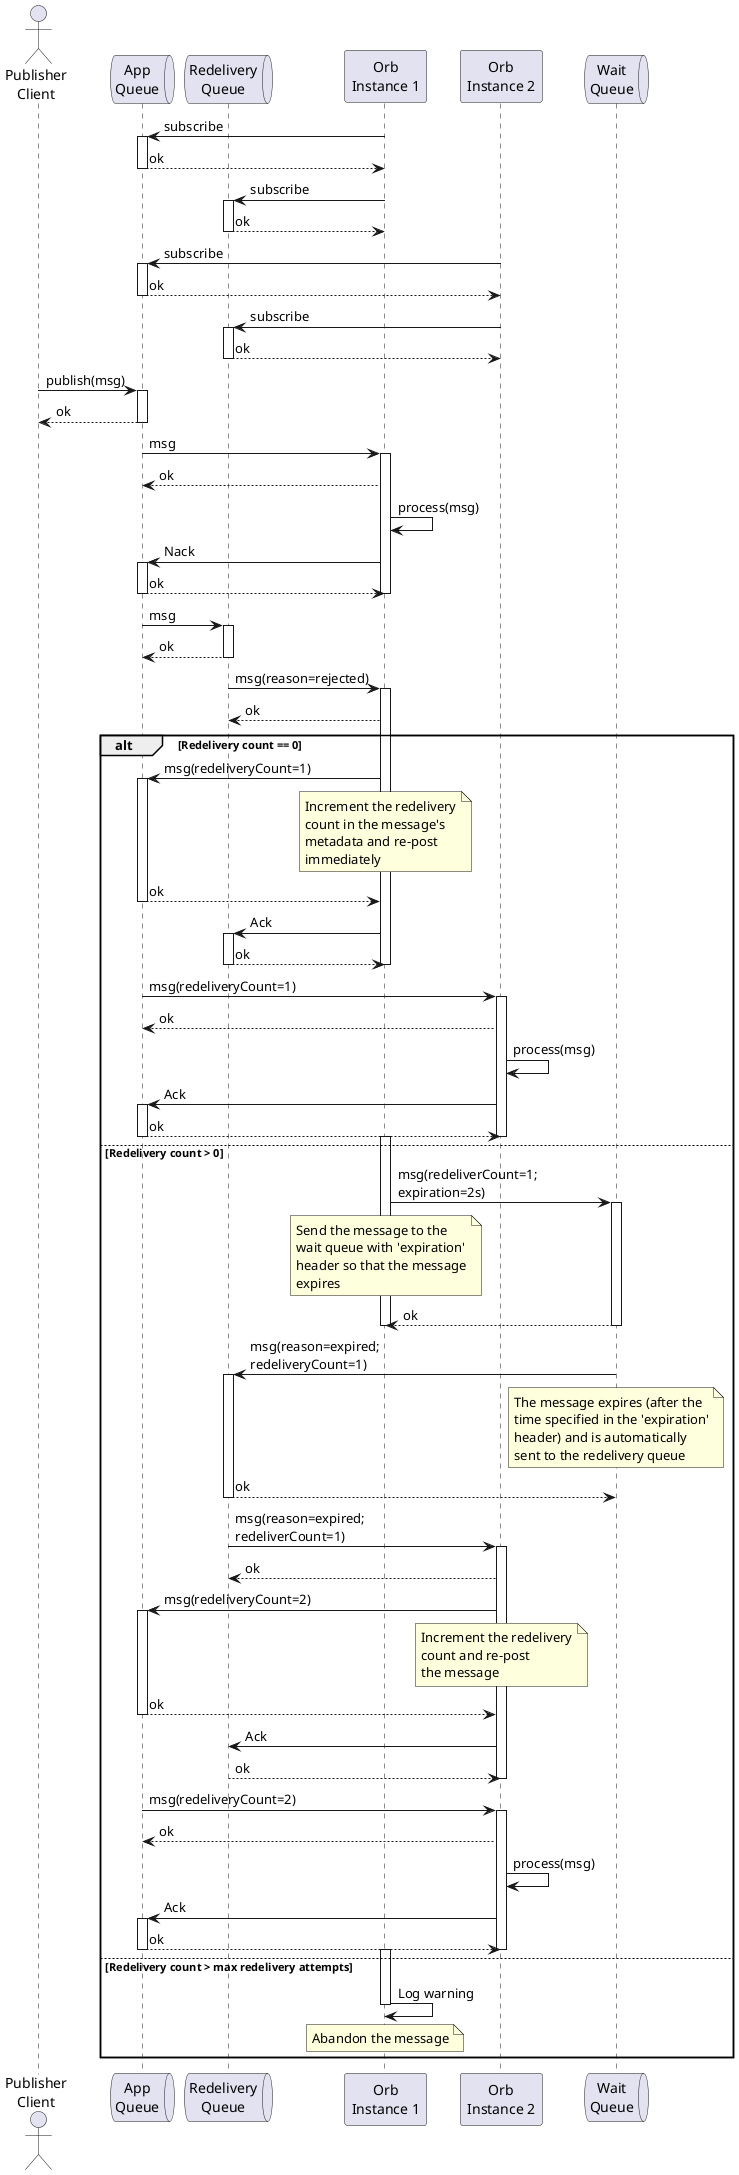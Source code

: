 @startuml
'https://plantuml.com/sequence-diagram

actor "Publisher\nClient" as client

queue "App\nQueue" as queue1
queue "Redelivery\nQueue" as redeliveryQueue

participant "Orb\nInstance 1" as service1
participant "Orb\nInstance 2" as service2

queue "Wait\nQueue" as waitQueue

service1 -> queue1: subscribe
activate queue1
  queue1 --> service1: ok
deactivate queue1

service1 -> redeliveryQueue: subscribe
activate redeliveryQueue
  redeliveryQueue --> service1: ok
deactivate redeliveryQueue

service2 -> queue1: subscribe
activate queue1
  queue1 --> service2: ok
deactivate queue1

service2 -> redeliveryQueue: subscribe
activate redeliveryQueue
  redeliveryQueue --> service2: ok
deactivate redeliveryQueue

client -> queue1: publish(msg)
activate queue1
  queue1 --> client: ok
deactivate queue1

queue1 -> service1: msg

activate service1
service1 --> queue1: ok
service1 -> service1: process(msg)

service1 -> queue1: Nack
activate queue1
queue1 --> service1: ok
deactivate queue1
deactivate service1

queue1 -> redeliveryQueue: msg
activate redeliveryQueue
redeliveryQueue --> queue1: ok
deactivate redeliveryQueue

redeliveryQueue -> service1: msg(reason=rejected)
activate service1

service1 --> redeliveryQueue: ok

alt Redelivery count == 0
  service1 -> queue1: msg(redeliveryCount=1)

  note over service1
  Increment the redelivery
  count in the message's
  metadata and re-post
  immediately
  end note

  activate queue1
  queue1 --> service1: ok
  deactivate queue1

  service1 -> redeliveryQueue: Ack
  activate redeliveryQueue
  redeliveryQueue --> service1: ok
  deactivate redeliveryQueue
  deactivate service1

  queue1 -> service2: msg(redeliveryCount=1)

  activate service2
  service2 --> queue1: ok
  service2 -> service2: process(msg)

  service2 -> queue1: Ack
  activate queue1
  queue1 --> service2: ok
  deactivate queue1
  deactivate service2
else Redelivery count > 0
  activate service1
  service1 -> waitQueue: msg(redeliverCount=1;\nexpiration=2s)

  note over service1
    Send the message to the
    wait queue with 'expiration'
    header so that the message
    expires
  end note

  activate waitQueue
  waitQueue --> service1: ok
  deactivate waitQueue
  deactivate service1

  waitQueue -> redeliveryQueue: msg(reason=expired;\nredeliveryCount=1)

  note over waitQueue
  The message expires (after the
  time specified in the 'expiration'
  header) and is automatically
  sent to the redelivery queue
  end note

  activate redeliveryQueue
  redeliveryQueue --> waitQueue: ok
  deactivate redeliveryQueue

  redeliveryQueue -> service2: msg(reason=expired;\nredeliverCount=1)
  activate service2
  service2 --> redeliveryQueue: ok

  service2 -> queue1: msg(redeliveryCount=2)

  note over service2
  Increment the redelivery
  count and re-post
  the message
  end note

  activate queue1
  queue1 --> service2: ok
  deactivate queue1
  service2 -> redeliveryQueue: Ack
  redeliveryQueue --> service2: ok
  deactivate service2

  queue1 -> service2: msg(redeliveryCount=2)

  activate service2
  service2 --> queue1: ok
  service2 -> service2: process(msg)

  service2 -> queue1: Ack
  activate queue1
  queue1 --> service2: ok
  deactivate queue1
  deactivate service2
else Redelivery count > max redelivery attempts
  activate service1
  service1 -> service1: Log warning
  note over service1: Abandon the message
  deactivate service1
end

deactivate service1

@enduml
